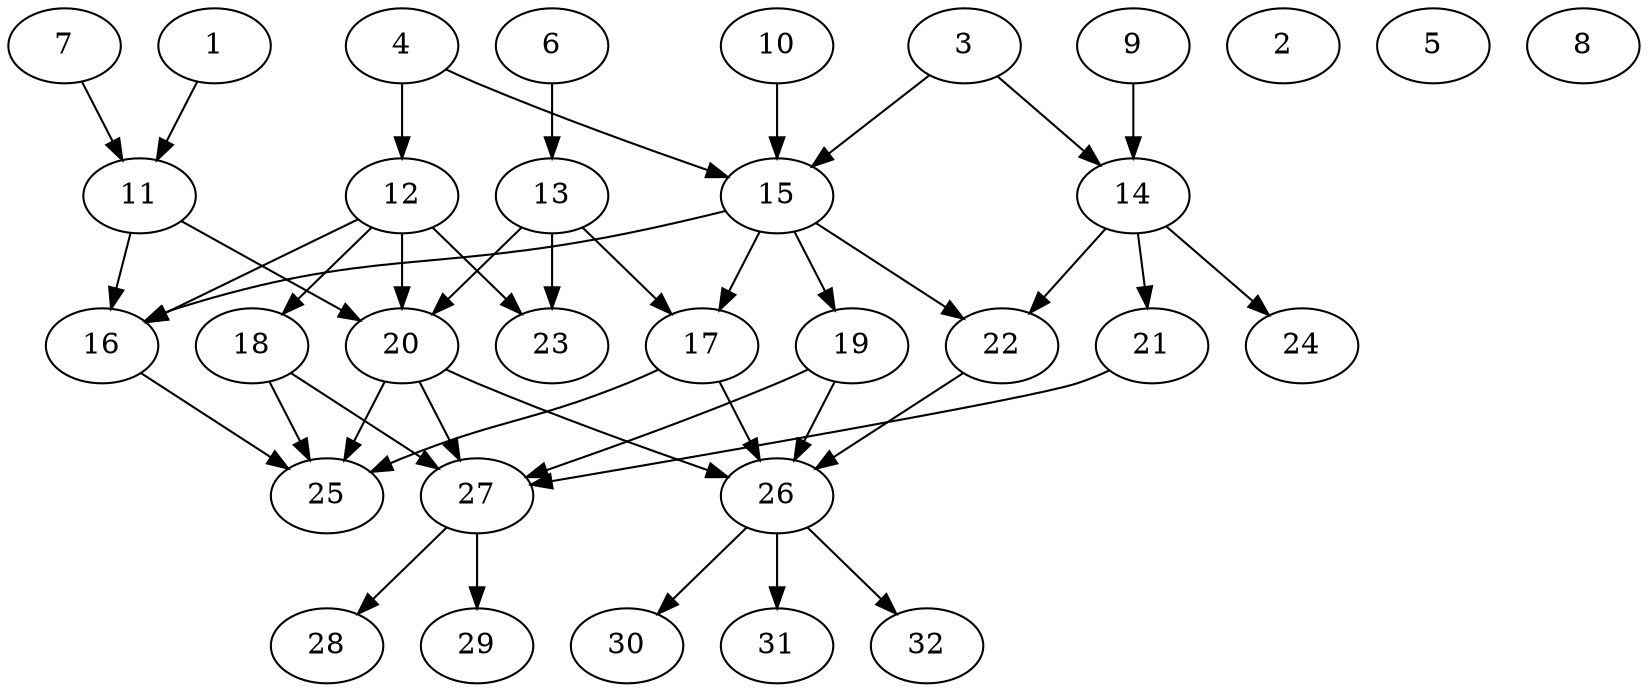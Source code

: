 // DAG (tier=2-normal, mode=data, n=32, ccr=0.403, fat=0.590, density=0.429, regular=0.403, jump=0.173, mindata=2097152, maxdata=16777216)
// DAG automatically generated by daggen at Sun Aug 24 16:33:34 2025
// /home/ermia/Project/Environments/daggen/bin/daggen --dot --ccr 0.403 --fat 0.590 --regular 0.403 --density 0.429 --jump 0.173 --mindata 2097152 --maxdata 16777216 -n 32 
digraph G {
  1 [size="108587041628142698496", alpha="0.08", expect_size="54293520814071349248"]
  1 -> 11 [size ="182085482446848"]
  2 [size="2040789836311792975872", alpha="0.15", expect_size="1020394918155896487936"]
  3 [size="38752632409901688", alpha="0.01", expect_size="19376316204950844"]
  3 -> 14 [size ="861492895285248"]
  3 -> 15 [size ="861492895285248"]
  4 [size="13816911474541502", alpha="0.18", expect_size="6908455737270751"]
  4 -> 12 [size ="527383740284928"]
  4 -> 15 [size ="527383740284928"]
  5 [size="12092182892197504", alpha="0.00", expect_size="6046091446098752"]
  6 [size="76627306500801760", alpha="0.15", expect_size="38313653250400880"]
  6 -> 13 [size ="1895498453614592"]
  7 [size="1144827447152818432", alpha="0.15", expect_size="572413723576409216"]
  7 -> 11 [size ="650056797519872"]
  8 [size="23422078829086800", alpha="0.11", expect_size="11711039414543400"]
  9 [size="1153935111420135866368", alpha="0.06", expect_size="576967555710067933184"]
  9 -> 14 [size ="880124773793792"]
  10 [size="57668742753728360", alpha="0.12", expect_size="28834371376864180"]
  10 -> 15 [size ="60070620561408"]
  11 [size="3025853419263549440", alpha="0.07", expect_size="1512926709631774720"]
  11 -> 16 [size ="1941420587876352"]
  11 -> 20 [size ="1941420587876352"]
  12 [size="54154441474208784", alpha="0.02", expect_size="27077220737104392"]
  12 -> 16 [size ="1419420119334912"]
  12 -> 18 [size ="1419420119334912"]
  12 -> 20 [size ="1419420119334912"]
  12 -> 23 [size ="1419420119334912"]
  13 [size="2278930999937777920", alpha="0.16", expect_size="1139465499968888960"]
  13 -> 17 [size ="1860105716891648"]
  13 -> 20 [size ="1860105716891648"]
  13 -> 23 [size ="1860105716891648"]
  14 [size="3531896758978585034752", alpha="0.07", expect_size="1765948379489292517376"]
  14 -> 21 [size ="1855361984233472"]
  14 -> 22 [size ="1855361984233472"]
  14 -> 24 [size ="1855361984233472"]
  15 [size="150287623595377472", alpha="0.11", expect_size="75143811797688736"]
  15 -> 16 [size ="183024670998528"]
  15 -> 17 [size ="183024670998528"]
  15 -> 19 [size ="183024670998528"]
  15 -> 22 [size ="183024670998528"]
  16 [size="3761851393024068681728", alpha="0.10", expect_size="1880925696512034340864"]
  16 -> 25 [size ="1935045036081152"]
  17 [size="1042649716484476", alpha="0.02", expect_size="521324858242238"]
  17 -> 25 [size ="70014015111168"]
  17 -> 26 [size ="70014015111168"]
  18 [size="1194575308745093888", alpha="0.06", expect_size="597287654372546944"]
  18 -> 25 [size ="473118330060800"]
  18 -> 27 [size ="473118330060800"]
  19 [size="394636926079578688", alpha="0.01", expect_size="197318463039789344"]
  19 -> 26 [size ="311526359564288"]
  19 -> 27 [size ="311526359564288"]
  20 [size="106588017743850144", alpha="0.16", expect_size="53294008871925072"]
  20 -> 25 [size ="1862854856671232"]
  20 -> 26 [size ="1862854856671232"]
  20 -> 27 [size ="1862854856671232"]
  21 [size="4897701910222238", alpha="0.02", expect_size="2448850955111119"]
  21 -> 27 [size ="196102376652800"]
  22 [size="1522128414876705280", alpha="0.03", expect_size="761064207438352640"]
  22 -> 26 [size ="2052983764287488"]
  23 [size="316193137698378088448", alpha="0.05", expect_size="158096568849189044224"]
  24 [size="654481211612637184", alpha="0.06", expect_size="327240605806318592"]
  25 [size="4204688619670572367872", alpha="0.07", expect_size="2102344309835286183936"]
  26 [size="283091912427298528", alpha="0.13", expect_size="141545956213649264"]
  26 -> 30 [size ="418829406568448"]
  26 -> 31 [size ="418829406568448"]
  26 -> 32 [size ="418829406568448"]
  27 [size="765148996696677548032", alpha="0.08", expect_size="382574498348338774016"]
  27 -> 28 [size ="669248380731392"]
  27 -> 29 [size ="669248380731392"]
  28 [size="74600596533038546944", alpha="0.07", expect_size="37300298266519273472"]
  29 [size="333116235728208448", alpha="0.02", expect_size="166558117864104224"]
  30 [size="5109807604264034304", alpha="0.04", expect_size="2554903802132017152"]
  31 [size="1830325062559512320", alpha="0.15", expect_size="915162531279756160"]
  32 [size="25802628700128896", alpha="0.14", expect_size="12901314350064448"]
}